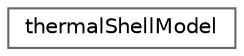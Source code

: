 digraph "Graphical Class Hierarchy"
{
 // LATEX_PDF_SIZE
  bgcolor="transparent";
  edge [fontname=Helvetica,fontsize=10,labelfontname=Helvetica,labelfontsize=10];
  node [fontname=Helvetica,fontsize=10,shape=box,height=0.2,width=0.4];
  rankdir="LR";
  Node0 [id="Node000000",label="thermalShellModel",height=0.2,width=0.4,color="grey40", fillcolor="white", style="filled",URL="$classFoam_1_1regionModels_1_1thermalShellModels_1_1thermalShellModel.html",tooltip="Intermediate class for thermal-shell finite-area models."];
}
